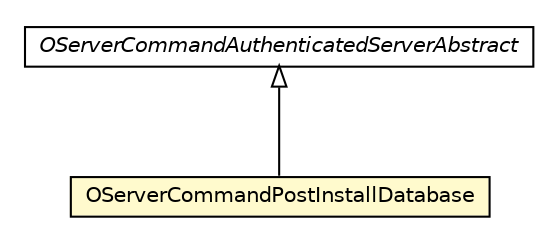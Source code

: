 #!/usr/local/bin/dot
#
# Class diagram 
# Generated by UMLGraph version R5_6-24-gf6e263 (http://www.umlgraph.org/)
#

digraph G {
	edge [fontname="Helvetica",fontsize=10,labelfontname="Helvetica",labelfontsize=10];
	node [fontname="Helvetica",fontsize=10,shape=plaintext];
	nodesep=0.25;
	ranksep=0.5;
	// com.orientechnologies.orient.server.network.protocol.http.command.OServerCommandAuthenticatedServerAbstract
	c3801851 [label=<<table title="com.orientechnologies.orient.server.network.protocol.http.command.OServerCommandAuthenticatedServerAbstract" border="0" cellborder="1" cellspacing="0" cellpadding="2" port="p" href="../OServerCommandAuthenticatedServerAbstract.html">
		<tr><td><table border="0" cellspacing="0" cellpadding="1">
<tr><td align="center" balign="center"><font face="Helvetica-Oblique"> OServerCommandAuthenticatedServerAbstract </font></td></tr>
		</table></td></tr>
		</table>>, URL="../OServerCommandAuthenticatedServerAbstract.html", fontname="Helvetica", fontcolor="black", fontsize=10.0];
	// com.orientechnologies.orient.server.network.protocol.http.command.post.OServerCommandPostInstallDatabase
	c3801867 [label=<<table title="com.orientechnologies.orient.server.network.protocol.http.command.post.OServerCommandPostInstallDatabase" border="0" cellborder="1" cellspacing="0" cellpadding="2" port="p" bgcolor="lemonChiffon" href="./OServerCommandPostInstallDatabase.html">
		<tr><td><table border="0" cellspacing="0" cellpadding="1">
<tr><td align="center" balign="center"> OServerCommandPostInstallDatabase </td></tr>
		</table></td></tr>
		</table>>, URL="./OServerCommandPostInstallDatabase.html", fontname="Helvetica", fontcolor="black", fontsize=10.0];
	//com.orientechnologies.orient.server.network.protocol.http.command.post.OServerCommandPostInstallDatabase extends com.orientechnologies.orient.server.network.protocol.http.command.OServerCommandAuthenticatedServerAbstract
	c3801851:p -> c3801867:p [dir=back,arrowtail=empty];
}


